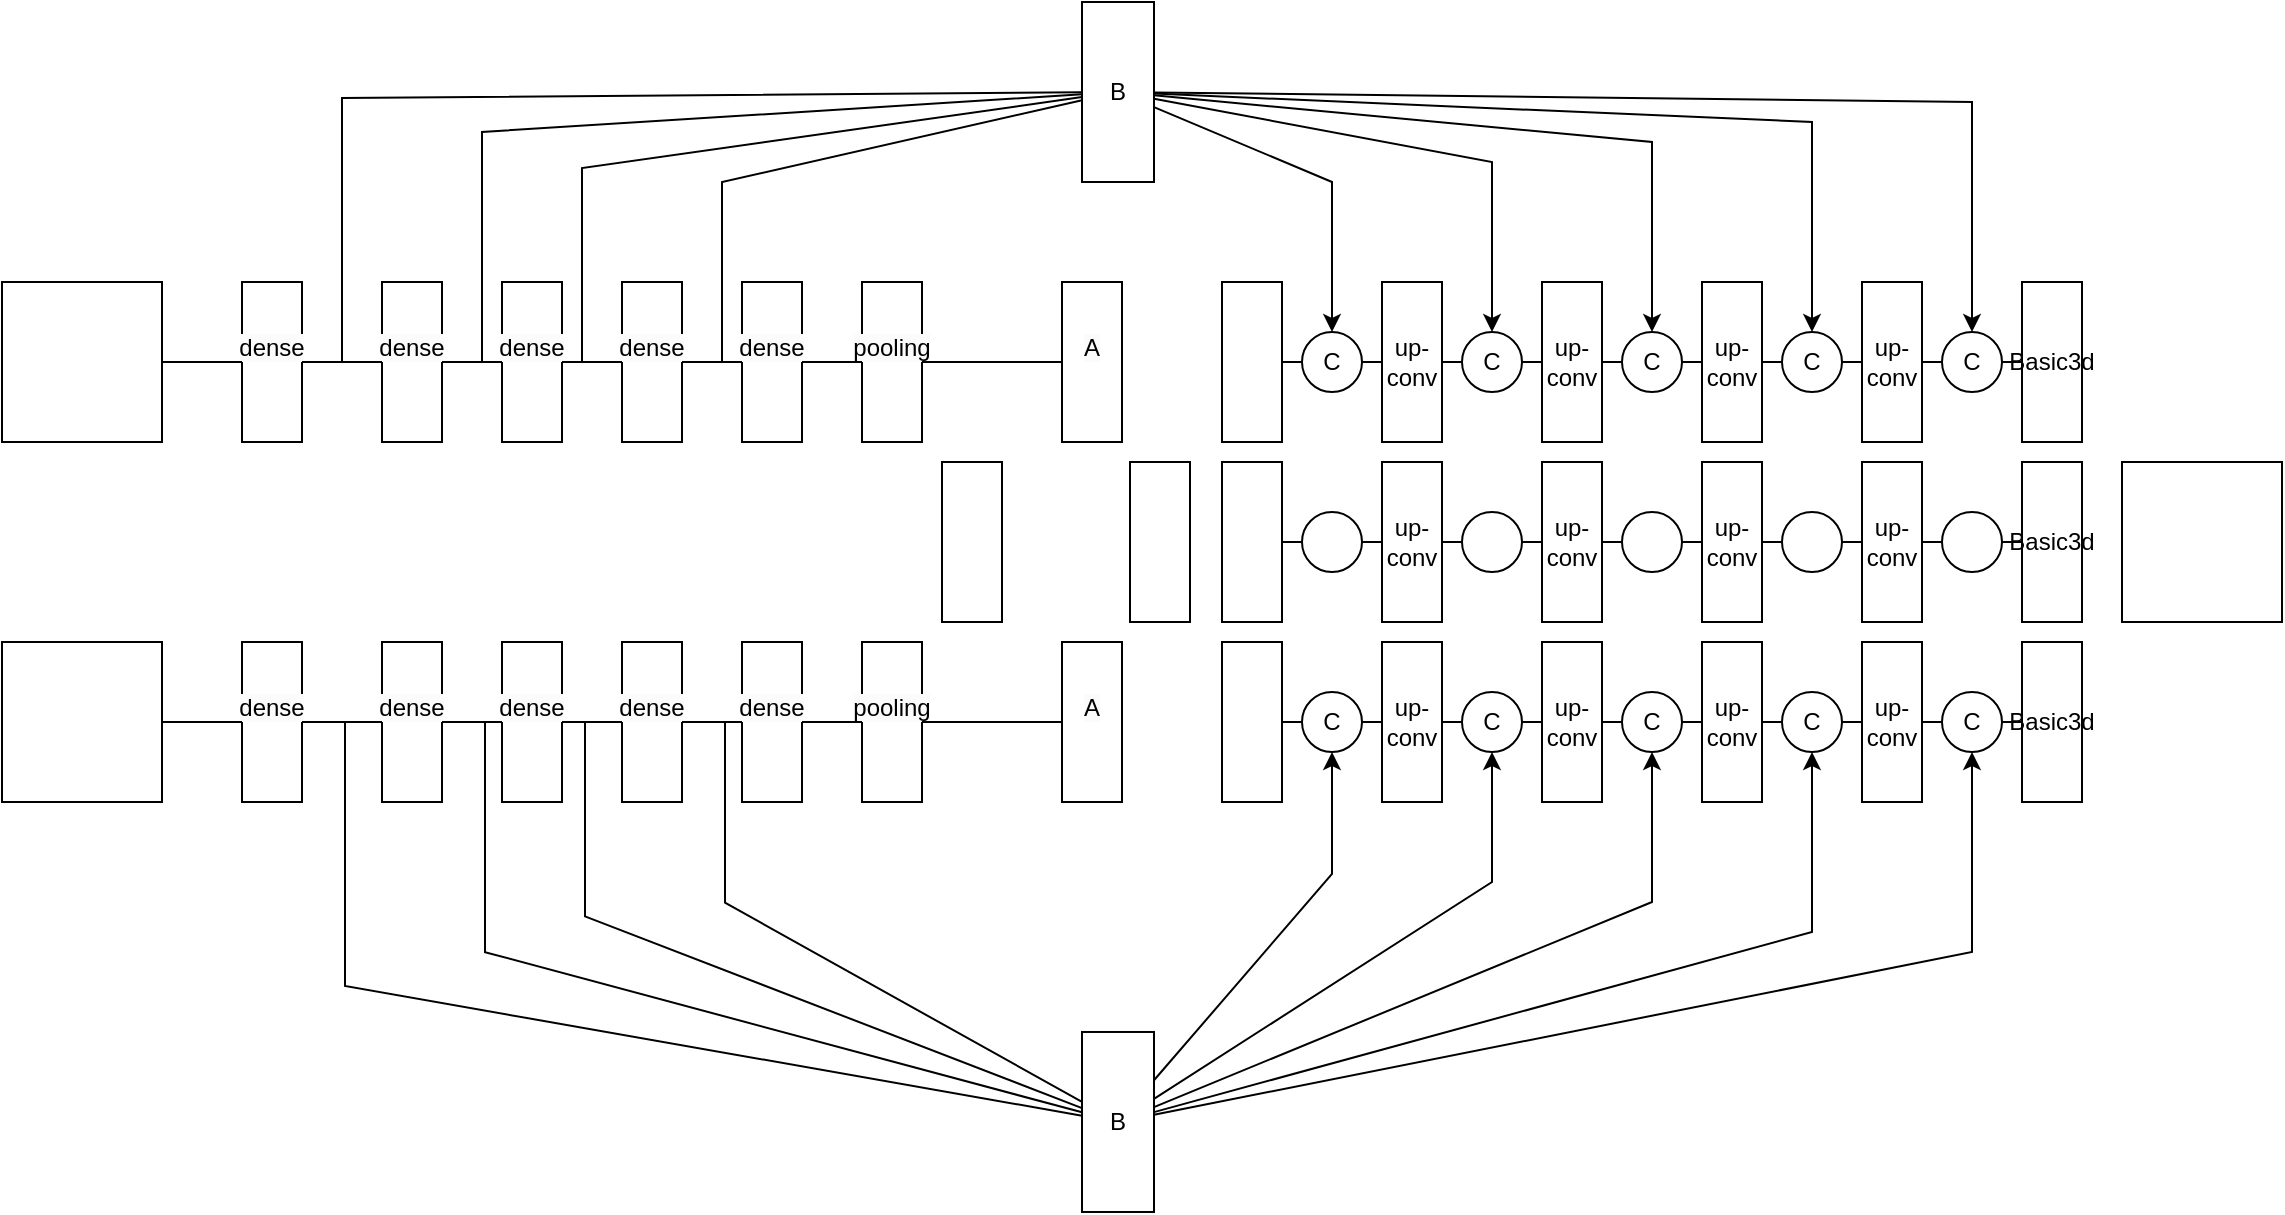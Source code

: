 <mxfile version="21.1.8" type="github">
  <diagram name="第 1 页" id="iTt4H4sXjvdGKY2ePGqB">
    <mxGraphModel dx="2150" dy="1952" grid="1" gridSize="10" guides="1" tooltips="1" connect="1" arrows="1" fold="1" page="1" pageScale="1" pageWidth="827" pageHeight="1169" math="0" shadow="0">
      <root>
        <mxCell id="0" />
        <mxCell id="1" parent="0" />
        <mxCell id="CToXAPZR03ggELZEOqqd-1" value="" style="whiteSpace=wrap;html=1;aspect=fixed;" vertex="1" parent="1">
          <mxGeometry x="-150" y="40" width="80" height="80" as="geometry" />
        </mxCell>
        <mxCell id="CToXAPZR03ggELZEOqqd-2" value="&#xa;&lt;span style=&quot;color: rgb(0, 0, 0); font-family: Helvetica; font-size: 12px; font-style: normal; font-variant-ligatures: normal; font-variant-caps: normal; font-weight: 400; letter-spacing: normal; orphans: 2; text-align: center; text-indent: 0px; text-transform: none; widows: 2; word-spacing: 0px; -webkit-text-stroke-width: 0px; background-color: rgb(251, 251, 251); text-decoration-thickness: initial; text-decoration-style: initial; text-decoration-color: initial; float: none; display: inline !important;&quot;&gt;dense&lt;/span&gt;&#xa;&#xa;" style="rounded=0;whiteSpace=wrap;html=1;" vertex="1" parent="1">
          <mxGeometry x="-30" y="40" width="30" height="80" as="geometry" />
        </mxCell>
        <mxCell id="CToXAPZR03ggELZEOqqd-3" value="&#xa;&lt;span style=&quot;color: rgb(0, 0, 0); font-family: Helvetica; font-size: 12px; font-style: normal; font-variant-ligatures: normal; font-variant-caps: normal; font-weight: 400; letter-spacing: normal; orphans: 2; text-align: center; text-indent: 0px; text-transform: none; widows: 2; word-spacing: 0px; -webkit-text-stroke-width: 0px; background-color: rgb(251, 251, 251); text-decoration-thickness: initial; text-decoration-style: initial; text-decoration-color: initial; float: none; display: inline !important;&quot;&gt;dense&lt;/span&gt;&#xa;&#xa;" style="rounded=0;whiteSpace=wrap;html=1;" vertex="1" parent="1">
          <mxGeometry x="40" y="40" width="30" height="80" as="geometry" />
        </mxCell>
        <mxCell id="CToXAPZR03ggELZEOqqd-4" value="&#xa;&lt;span style=&quot;color: rgb(0, 0, 0); font-family: Helvetica; font-size: 12px; font-style: normal; font-variant-ligatures: normal; font-variant-caps: normal; font-weight: 400; letter-spacing: normal; orphans: 2; text-align: center; text-indent: 0px; text-transform: none; widows: 2; word-spacing: 0px; -webkit-text-stroke-width: 0px; background-color: rgb(251, 251, 251); text-decoration-thickness: initial; text-decoration-style: initial; text-decoration-color: initial; float: none; display: inline !important;&quot;&gt;dense&lt;/span&gt;&#xa;&#xa;" style="rounded=0;whiteSpace=wrap;html=1;" vertex="1" parent="1">
          <mxGeometry x="100" y="40" width="30" height="80" as="geometry" />
        </mxCell>
        <mxCell id="CToXAPZR03ggELZEOqqd-5" value="&#xa;&lt;span style=&quot;color: rgb(0, 0, 0); font-family: Helvetica; font-size: 12px; font-style: normal; font-variant-ligatures: normal; font-variant-caps: normal; font-weight: 400; letter-spacing: normal; orphans: 2; text-align: center; text-indent: 0px; text-transform: none; widows: 2; word-spacing: 0px; -webkit-text-stroke-width: 0px; background-color: rgb(251, 251, 251); text-decoration-thickness: initial; text-decoration-style: initial; text-decoration-color: initial; float: none; display: inline !important;&quot;&gt;dense&lt;/span&gt;&#xa;&#xa;" style="rounded=0;whiteSpace=wrap;html=1;" vertex="1" parent="1">
          <mxGeometry x="160" y="40" width="30" height="80" as="geometry" />
        </mxCell>
        <mxCell id="CToXAPZR03ggELZEOqqd-6" value="&#xa;&lt;span style=&quot;color: rgb(0, 0, 0); font-family: Helvetica; font-size: 12px; font-style: normal; font-variant-ligatures: normal; font-variant-caps: normal; font-weight: 400; letter-spacing: normal; orphans: 2; text-align: center; text-indent: 0px; text-transform: none; widows: 2; word-spacing: 0px; -webkit-text-stroke-width: 0px; background-color: rgb(251, 251, 251); text-decoration-thickness: initial; text-decoration-style: initial; text-decoration-color: initial; float: none; display: inline !important;&quot;&gt;dense&lt;/span&gt;&#xa;&#xa;" style="rounded=0;whiteSpace=wrap;html=1;" vertex="1" parent="1">
          <mxGeometry x="220" y="40" width="30" height="80" as="geometry" />
        </mxCell>
        <mxCell id="CToXAPZR03ggELZEOqqd-7" value="&#xa;&lt;span style=&quot;color: rgb(0, 0, 0); font-family: Helvetica; font-size: 12px; font-style: normal; font-variant-ligatures: normal; font-variant-caps: normal; font-weight: 400; letter-spacing: normal; orphans: 2; text-align: center; text-indent: 0px; text-transform: none; widows: 2; word-spacing: 0px; -webkit-text-stroke-width: 0px; background-color: rgb(251, 251, 251); text-decoration-thickness: initial; text-decoration-style: initial; text-decoration-color: initial; float: none; display: inline !important;&quot;&gt;pooling&lt;/span&gt;&#xa;&#xa;" style="rounded=0;whiteSpace=wrap;html=1;" vertex="1" parent="1">
          <mxGeometry x="280" y="40" width="30" height="80" as="geometry" />
        </mxCell>
        <mxCell id="CToXAPZR03ggELZEOqqd-22" value="" style="rounded=0;whiteSpace=wrap;html=1;" vertex="1" parent="1">
          <mxGeometry x="320" y="130" width="30" height="80" as="geometry" />
        </mxCell>
        <mxCell id="CToXAPZR03ggELZEOqqd-27" value="up-conv" style="rounded=0;whiteSpace=wrap;html=1;" vertex="1" parent="1">
          <mxGeometry x="540" y="220" width="30" height="80" as="geometry" />
        </mxCell>
        <mxCell id="CToXAPZR03ggELZEOqqd-32" value="" style="rounded=0;whiteSpace=wrap;html=1;" vertex="1" parent="1">
          <mxGeometry x="460" y="220" width="30" height="80" as="geometry" />
        </mxCell>
        <mxCell id="CToXAPZR03ggELZEOqqd-35" value="" style="rounded=0;whiteSpace=wrap;html=1;" vertex="1" parent="1">
          <mxGeometry x="414" y="130" width="30" height="80" as="geometry" />
        </mxCell>
        <mxCell id="CToXAPZR03ggELZEOqqd-36" value="&#xa;&lt;span style=&quot;color: rgb(0, 0, 0); font-family: Helvetica; font-size: 12px; font-style: normal; font-variant-ligatures: normal; font-variant-caps: normal; font-weight: 400; letter-spacing: normal; orphans: 2; text-align: center; text-indent: 0px; text-transform: none; widows: 2; word-spacing: 0px; -webkit-text-stroke-width: 0px; background-color: rgb(251, 251, 251); text-decoration-thickness: initial; text-decoration-style: initial; text-decoration-color: initial; float: none; display: inline !important;&quot;&gt;A&lt;/span&gt;&#xa;&#xa;" style="rounded=0;whiteSpace=wrap;html=1;" vertex="1" parent="1">
          <mxGeometry x="380" y="40" width="30" height="80" as="geometry" />
        </mxCell>
        <mxCell id="CToXAPZR03ggELZEOqqd-44" value="" style="whiteSpace=wrap;html=1;aspect=fixed;" vertex="1" parent="1">
          <mxGeometry x="910" y="130" width="80" height="80" as="geometry" />
        </mxCell>
        <mxCell id="CToXAPZR03ggELZEOqqd-53" value="" style="endArrow=none;html=1;rounded=0;entryX=0;entryY=0.5;entryDx=0;entryDy=0;" edge="1" parent="1" source="CToXAPZR03ggELZEOqqd-1" target="CToXAPZR03ggELZEOqqd-2">
          <mxGeometry width="50" height="50" relative="1" as="geometry">
            <mxPoint x="120" y="80" as="sourcePoint" />
            <mxPoint x="160" y="160" as="targetPoint" />
          </mxGeometry>
        </mxCell>
        <mxCell id="CToXAPZR03ggELZEOqqd-60" value="" style="endArrow=none;html=1;rounded=0;entryX=0;entryY=0.5;entryDx=0;entryDy=0;exitX=1;exitY=0.5;exitDx=0;exitDy=0;" edge="1" parent="1" source="CToXAPZR03ggELZEOqqd-2" target="CToXAPZR03ggELZEOqqd-3">
          <mxGeometry width="50" height="50" relative="1" as="geometry">
            <mxPoint x="159" y="80" as="sourcePoint" />
            <mxPoint x="169" y="80" as="targetPoint" />
          </mxGeometry>
        </mxCell>
        <mxCell id="CToXAPZR03ggELZEOqqd-61" value="" style="endArrow=none;html=1;rounded=0;" edge="1" parent="1" source="CToXAPZR03ggELZEOqqd-3" target="CToXAPZR03ggELZEOqqd-4">
          <mxGeometry width="50" height="50" relative="1" as="geometry">
            <mxPoint x="140" y="100" as="sourcePoint" />
            <mxPoint x="150" y="100" as="targetPoint" />
          </mxGeometry>
        </mxCell>
        <mxCell id="CToXAPZR03ggELZEOqqd-63" value="" style="endArrow=none;html=1;rounded=0;" edge="1" parent="1" source="CToXAPZR03ggELZEOqqd-4" target="CToXAPZR03ggELZEOqqd-5">
          <mxGeometry width="50" height="50" relative="1" as="geometry">
            <mxPoint x="380" y="230" as="sourcePoint" />
            <mxPoint x="430" y="180" as="targetPoint" />
          </mxGeometry>
        </mxCell>
        <mxCell id="CToXAPZR03ggELZEOqqd-64" value="" style="endArrow=none;html=1;rounded=0;" edge="1" parent="1" source="CToXAPZR03ggELZEOqqd-5" target="CToXAPZR03ggELZEOqqd-6">
          <mxGeometry width="50" height="50" relative="1" as="geometry">
            <mxPoint x="380" y="230" as="sourcePoint" />
            <mxPoint x="430" y="180" as="targetPoint" />
          </mxGeometry>
        </mxCell>
        <mxCell id="CToXAPZR03ggELZEOqqd-68" value="" style="endArrow=none;html=1;rounded=0;" edge="1" parent="1" source="CToXAPZR03ggELZEOqqd-7" target="CToXAPZR03ggELZEOqqd-36">
          <mxGeometry width="50" height="50" relative="1" as="geometry">
            <mxPoint x="380" y="230" as="sourcePoint" />
            <mxPoint x="430" y="180" as="targetPoint" />
          </mxGeometry>
        </mxCell>
        <mxCell id="CToXAPZR03ggELZEOqqd-69" value="" style="endArrow=none;html=1;rounded=0;" edge="1" parent="1" source="CToXAPZR03ggELZEOqqd-6" target="CToXAPZR03ggELZEOqqd-7">
          <mxGeometry width="50" height="50" relative="1" as="geometry">
            <mxPoint x="380" y="230" as="sourcePoint" />
            <mxPoint x="430" y="180" as="targetPoint" />
          </mxGeometry>
        </mxCell>
        <mxCell id="CToXAPZR03ggELZEOqqd-70" value="" style="whiteSpace=wrap;html=1;aspect=fixed;" vertex="1" parent="1">
          <mxGeometry x="-150" y="220" width="80" height="80" as="geometry" />
        </mxCell>
        <mxCell id="CToXAPZR03ggELZEOqqd-71" value="&#xa;&lt;span style=&quot;color: rgb(0, 0, 0); font-family: Helvetica; font-size: 12px; font-style: normal; font-variant-ligatures: normal; font-variant-caps: normal; font-weight: 400; letter-spacing: normal; orphans: 2; text-align: center; text-indent: 0px; text-transform: none; widows: 2; word-spacing: 0px; -webkit-text-stroke-width: 0px; background-color: rgb(251, 251, 251); text-decoration-thickness: initial; text-decoration-style: initial; text-decoration-color: initial; float: none; display: inline !important;&quot;&gt;dense&lt;/span&gt;&#xa;&#xa;" style="rounded=0;whiteSpace=wrap;html=1;" vertex="1" parent="1">
          <mxGeometry x="-30" y="220" width="30" height="80" as="geometry" />
        </mxCell>
        <mxCell id="CToXAPZR03ggELZEOqqd-72" value="&#xa;&lt;span style=&quot;color: rgb(0, 0, 0); font-family: Helvetica; font-size: 12px; font-style: normal; font-variant-ligatures: normal; font-variant-caps: normal; font-weight: 400; letter-spacing: normal; orphans: 2; text-align: center; text-indent: 0px; text-transform: none; widows: 2; word-spacing: 0px; -webkit-text-stroke-width: 0px; background-color: rgb(251, 251, 251); text-decoration-thickness: initial; text-decoration-style: initial; text-decoration-color: initial; float: none; display: inline !important;&quot;&gt;dense&lt;/span&gt;&#xa;&#xa;" style="rounded=0;whiteSpace=wrap;html=1;" vertex="1" parent="1">
          <mxGeometry x="40" y="220" width="30" height="80" as="geometry" />
        </mxCell>
        <mxCell id="CToXAPZR03ggELZEOqqd-73" value="&#xa;&lt;span style=&quot;color: rgb(0, 0, 0); font-family: Helvetica; font-size: 12px; font-style: normal; font-variant-ligatures: normal; font-variant-caps: normal; font-weight: 400; letter-spacing: normal; orphans: 2; text-align: center; text-indent: 0px; text-transform: none; widows: 2; word-spacing: 0px; -webkit-text-stroke-width: 0px; background-color: rgb(251, 251, 251); text-decoration-thickness: initial; text-decoration-style: initial; text-decoration-color: initial; float: none; display: inline !important;&quot;&gt;dense&lt;/span&gt;&#xa;&#xa;" style="rounded=0;whiteSpace=wrap;html=1;" vertex="1" parent="1">
          <mxGeometry x="100" y="220" width="30" height="80" as="geometry" />
        </mxCell>
        <mxCell id="CToXAPZR03ggELZEOqqd-74" value="&#xa;&lt;span style=&quot;color: rgb(0, 0, 0); font-family: Helvetica; font-size: 12px; font-style: normal; font-variant-ligatures: normal; font-variant-caps: normal; font-weight: 400; letter-spacing: normal; orphans: 2; text-align: center; text-indent: 0px; text-transform: none; widows: 2; word-spacing: 0px; -webkit-text-stroke-width: 0px; background-color: rgb(251, 251, 251); text-decoration-thickness: initial; text-decoration-style: initial; text-decoration-color: initial; float: none; display: inline !important;&quot;&gt;dense&lt;/span&gt;&#xa;&#xa;" style="rounded=0;whiteSpace=wrap;html=1;" vertex="1" parent="1">
          <mxGeometry x="160" y="220" width="30" height="80" as="geometry" />
        </mxCell>
        <mxCell id="CToXAPZR03ggELZEOqqd-75" value="&#xa;&lt;span style=&quot;color: rgb(0, 0, 0); font-family: Helvetica; font-size: 12px; font-style: normal; font-variant-ligatures: normal; font-variant-caps: normal; font-weight: 400; letter-spacing: normal; orphans: 2; text-align: center; text-indent: 0px; text-transform: none; widows: 2; word-spacing: 0px; -webkit-text-stroke-width: 0px; background-color: rgb(251, 251, 251); text-decoration-thickness: initial; text-decoration-style: initial; text-decoration-color: initial; float: none; display: inline !important;&quot;&gt;dense&lt;/span&gt;&#xa;&#xa;" style="rounded=0;whiteSpace=wrap;html=1;" vertex="1" parent="1">
          <mxGeometry x="220" y="220" width="30" height="80" as="geometry" />
        </mxCell>
        <mxCell id="CToXAPZR03ggELZEOqqd-76" value="&#xa;&lt;span style=&quot;color: rgb(0, 0, 0); font-family: Helvetica; font-size: 12px; font-style: normal; font-variant-ligatures: normal; font-variant-caps: normal; font-weight: 400; letter-spacing: normal; orphans: 2; text-align: center; text-indent: 0px; text-transform: none; widows: 2; word-spacing: 0px; -webkit-text-stroke-width: 0px; background-color: rgb(251, 251, 251); text-decoration-thickness: initial; text-decoration-style: initial; text-decoration-color: initial; float: none; display: inline !important;&quot;&gt;pooling&lt;/span&gt;&#xa;&#xa;" style="rounded=0;whiteSpace=wrap;html=1;" vertex="1" parent="1">
          <mxGeometry x="280" y="220" width="30" height="80" as="geometry" />
        </mxCell>
        <mxCell id="CToXAPZR03ggELZEOqqd-77" value="&#xa;&lt;span style=&quot;color: rgb(0, 0, 0); font-family: Helvetica; font-size: 12px; font-style: normal; font-variant-ligatures: normal; font-variant-caps: normal; font-weight: 400; letter-spacing: normal; orphans: 2; text-align: center; text-indent: 0px; text-transform: none; widows: 2; word-spacing: 0px; -webkit-text-stroke-width: 0px; background-color: rgb(251, 251, 251); text-decoration-thickness: initial; text-decoration-style: initial; text-decoration-color: initial; float: none; display: inline !important;&quot;&gt;A&lt;/span&gt;&#xa;&#xa;" style="rounded=0;whiteSpace=wrap;html=1;" vertex="1" parent="1">
          <mxGeometry x="380" y="220" width="30" height="80" as="geometry" />
        </mxCell>
        <mxCell id="CToXAPZR03ggELZEOqqd-78" value="" style="endArrow=none;html=1;rounded=0;entryX=0;entryY=0.5;entryDx=0;entryDy=0;" edge="1" parent="1" source="CToXAPZR03ggELZEOqqd-70" target="CToXAPZR03ggELZEOqqd-71">
          <mxGeometry width="50" height="50" relative="1" as="geometry">
            <mxPoint x="120" y="260" as="sourcePoint" />
            <mxPoint x="160" y="340" as="targetPoint" />
          </mxGeometry>
        </mxCell>
        <mxCell id="CToXAPZR03ggELZEOqqd-79" value="" style="endArrow=none;html=1;rounded=0;entryX=0;entryY=0.5;entryDx=0;entryDy=0;exitX=1;exitY=0.5;exitDx=0;exitDy=0;" edge="1" parent="1" source="CToXAPZR03ggELZEOqqd-71" target="CToXAPZR03ggELZEOqqd-72">
          <mxGeometry width="50" height="50" relative="1" as="geometry">
            <mxPoint x="159" y="260" as="sourcePoint" />
            <mxPoint x="169" y="260" as="targetPoint" />
          </mxGeometry>
        </mxCell>
        <mxCell id="CToXAPZR03ggELZEOqqd-80" value="" style="endArrow=none;html=1;rounded=0;" edge="1" parent="1" source="CToXAPZR03ggELZEOqqd-72" target="CToXAPZR03ggELZEOqqd-73">
          <mxGeometry width="50" height="50" relative="1" as="geometry">
            <mxPoint x="140" y="280" as="sourcePoint" />
            <mxPoint x="150" y="280" as="targetPoint" />
          </mxGeometry>
        </mxCell>
        <mxCell id="CToXAPZR03ggELZEOqqd-81" value="" style="endArrow=none;html=1;rounded=0;" edge="1" parent="1" source="CToXAPZR03ggELZEOqqd-73" target="CToXAPZR03ggELZEOqqd-74">
          <mxGeometry width="50" height="50" relative="1" as="geometry">
            <mxPoint x="380" y="410" as="sourcePoint" />
            <mxPoint x="430" y="360" as="targetPoint" />
          </mxGeometry>
        </mxCell>
        <mxCell id="CToXAPZR03ggELZEOqqd-82" value="" style="endArrow=none;html=1;rounded=0;" edge="1" parent="1" source="CToXAPZR03ggELZEOqqd-74" target="CToXAPZR03ggELZEOqqd-75">
          <mxGeometry width="50" height="50" relative="1" as="geometry">
            <mxPoint x="380" y="410" as="sourcePoint" />
            <mxPoint x="430" y="360" as="targetPoint" />
          </mxGeometry>
        </mxCell>
        <mxCell id="CToXAPZR03ggELZEOqqd-83" value="" style="endArrow=none;html=1;rounded=0;" edge="1" parent="1" source="CToXAPZR03ggELZEOqqd-76" target="CToXAPZR03ggELZEOqqd-77">
          <mxGeometry width="50" height="50" relative="1" as="geometry">
            <mxPoint x="380" y="410" as="sourcePoint" />
            <mxPoint x="430" y="360" as="targetPoint" />
          </mxGeometry>
        </mxCell>
        <mxCell id="CToXAPZR03ggELZEOqqd-84" value="" style="endArrow=none;html=1;rounded=0;" edge="1" parent="1" source="CToXAPZR03ggELZEOqqd-75" target="CToXAPZR03ggELZEOqqd-76">
          <mxGeometry width="50" height="50" relative="1" as="geometry">
            <mxPoint x="380" y="410" as="sourcePoint" />
            <mxPoint x="430" y="360" as="targetPoint" />
          </mxGeometry>
        </mxCell>
        <mxCell id="CToXAPZR03ggELZEOqqd-126" value="C" style="ellipse;whiteSpace=wrap;html=1;aspect=fixed;" vertex="1" parent="1">
          <mxGeometry x="500" y="245" width="30" height="30" as="geometry" />
        </mxCell>
        <mxCell id="CToXAPZR03ggELZEOqqd-127" value="" style="endArrow=none;html=1;rounded=0;" edge="1" parent="1" source="CToXAPZR03ggELZEOqqd-32">
          <mxGeometry width="50" height="50" relative="1" as="geometry">
            <mxPoint x="580" y="320" as="sourcePoint" />
            <mxPoint x="500" y="260" as="targetPoint" />
          </mxGeometry>
        </mxCell>
        <mxCell id="CToXAPZR03ggELZEOqqd-128" value="" style="endArrow=none;html=1;rounded=0;" edge="1" parent="1" source="CToXAPZR03ggELZEOqqd-126">
          <mxGeometry width="50" height="50" relative="1" as="geometry">
            <mxPoint x="580" y="320" as="sourcePoint" />
            <mxPoint x="540" y="260" as="targetPoint" />
          </mxGeometry>
        </mxCell>
        <mxCell id="CToXAPZR03ggELZEOqqd-129" value="up-conv" style="rounded=0;whiteSpace=wrap;html=1;" vertex="1" parent="1">
          <mxGeometry x="620" y="220" width="30" height="80" as="geometry" />
        </mxCell>
        <mxCell id="CToXAPZR03ggELZEOqqd-130" value="C" style="ellipse;whiteSpace=wrap;html=1;aspect=fixed;" vertex="1" parent="1">
          <mxGeometry x="580" y="245" width="30" height="30" as="geometry" />
        </mxCell>
        <mxCell id="CToXAPZR03ggELZEOqqd-131" value="" style="endArrow=none;html=1;rounded=0;" edge="1" parent="1">
          <mxGeometry width="50" height="50" relative="1" as="geometry">
            <mxPoint x="570" y="260" as="sourcePoint" />
            <mxPoint x="580" y="260" as="targetPoint" />
          </mxGeometry>
        </mxCell>
        <mxCell id="CToXAPZR03ggELZEOqqd-132" value="" style="endArrow=none;html=1;rounded=0;" edge="1" parent="1" source="CToXAPZR03ggELZEOqqd-130">
          <mxGeometry width="50" height="50" relative="1" as="geometry">
            <mxPoint x="660" y="320" as="sourcePoint" />
            <mxPoint x="620" y="260" as="targetPoint" />
          </mxGeometry>
        </mxCell>
        <mxCell id="CToXAPZR03ggELZEOqqd-133" value="up-conv" style="rounded=0;whiteSpace=wrap;html=1;" vertex="1" parent="1">
          <mxGeometry x="700" y="220" width="30" height="80" as="geometry" />
        </mxCell>
        <mxCell id="CToXAPZR03ggELZEOqqd-134" value="C" style="ellipse;whiteSpace=wrap;html=1;aspect=fixed;" vertex="1" parent="1">
          <mxGeometry x="660" y="245" width="30" height="30" as="geometry" />
        </mxCell>
        <mxCell id="CToXAPZR03ggELZEOqqd-135" value="" style="endArrow=none;html=1;rounded=0;" edge="1" parent="1">
          <mxGeometry width="50" height="50" relative="1" as="geometry">
            <mxPoint x="650" y="260" as="sourcePoint" />
            <mxPoint x="660" y="260" as="targetPoint" />
          </mxGeometry>
        </mxCell>
        <mxCell id="CToXAPZR03ggELZEOqqd-136" value="" style="endArrow=none;html=1;rounded=0;" edge="1" parent="1" source="CToXAPZR03ggELZEOqqd-134">
          <mxGeometry width="50" height="50" relative="1" as="geometry">
            <mxPoint x="740" y="320" as="sourcePoint" />
            <mxPoint x="700" y="260" as="targetPoint" />
          </mxGeometry>
        </mxCell>
        <mxCell id="CToXAPZR03ggELZEOqqd-137" value="up-conv" style="rounded=0;whiteSpace=wrap;html=1;" vertex="1" parent="1">
          <mxGeometry x="780" y="220" width="30" height="80" as="geometry" />
        </mxCell>
        <mxCell id="CToXAPZR03ggELZEOqqd-138" value="C" style="ellipse;whiteSpace=wrap;html=1;aspect=fixed;" vertex="1" parent="1">
          <mxGeometry x="740" y="245" width="30" height="30" as="geometry" />
        </mxCell>
        <mxCell id="CToXAPZR03ggELZEOqqd-139" value="" style="endArrow=none;html=1;rounded=0;" edge="1" parent="1">
          <mxGeometry width="50" height="50" relative="1" as="geometry">
            <mxPoint x="730" y="260" as="sourcePoint" />
            <mxPoint x="740" y="260" as="targetPoint" />
          </mxGeometry>
        </mxCell>
        <mxCell id="CToXAPZR03ggELZEOqqd-140" value="" style="endArrow=none;html=1;rounded=0;" edge="1" parent="1" source="CToXAPZR03ggELZEOqqd-138">
          <mxGeometry width="50" height="50" relative="1" as="geometry">
            <mxPoint x="820" y="320" as="sourcePoint" />
            <mxPoint x="780" y="260" as="targetPoint" />
          </mxGeometry>
        </mxCell>
        <mxCell id="CToXAPZR03ggELZEOqqd-141" value="C" style="ellipse;whiteSpace=wrap;html=1;aspect=fixed;" vertex="1" parent="1">
          <mxGeometry x="820" y="245" width="30" height="30" as="geometry" />
        </mxCell>
        <mxCell id="CToXAPZR03ggELZEOqqd-142" value="" style="endArrow=none;html=1;rounded=0;" edge="1" parent="1">
          <mxGeometry width="50" height="50" relative="1" as="geometry">
            <mxPoint x="810" y="260" as="sourcePoint" />
            <mxPoint x="820" y="260" as="targetPoint" />
          </mxGeometry>
        </mxCell>
        <mxCell id="CToXAPZR03ggELZEOqqd-143" value="" style="endArrow=none;html=1;rounded=0;" edge="1" parent="1" source="CToXAPZR03ggELZEOqqd-141">
          <mxGeometry width="50" height="50" relative="1" as="geometry">
            <mxPoint x="900" y="320" as="sourcePoint" />
            <mxPoint x="860" y="260" as="targetPoint" />
          </mxGeometry>
        </mxCell>
        <mxCell id="CToXAPZR03ggELZEOqqd-144" value="Basic3d" style="rounded=0;whiteSpace=wrap;html=1;" vertex="1" parent="1">
          <mxGeometry x="860" y="220" width="30" height="80" as="geometry" />
        </mxCell>
        <mxCell id="CToXAPZR03ggELZEOqqd-145" value="up-conv" style="rounded=0;whiteSpace=wrap;html=1;" vertex="1" parent="1">
          <mxGeometry x="540" y="40" width="30" height="80" as="geometry" />
        </mxCell>
        <mxCell id="CToXAPZR03ggELZEOqqd-146" value="" style="rounded=0;whiteSpace=wrap;html=1;" vertex="1" parent="1">
          <mxGeometry x="460" y="40" width="30" height="80" as="geometry" />
        </mxCell>
        <mxCell id="CToXAPZR03ggELZEOqqd-147" value="C" style="ellipse;whiteSpace=wrap;html=1;aspect=fixed;" vertex="1" parent="1">
          <mxGeometry x="500" y="65" width="30" height="30" as="geometry" />
        </mxCell>
        <mxCell id="CToXAPZR03ggELZEOqqd-148" value="" style="endArrow=none;html=1;rounded=0;" edge="1" parent="1" source="CToXAPZR03ggELZEOqqd-146">
          <mxGeometry width="50" height="50" relative="1" as="geometry">
            <mxPoint x="580" y="140" as="sourcePoint" />
            <mxPoint x="500" y="80" as="targetPoint" />
          </mxGeometry>
        </mxCell>
        <mxCell id="CToXAPZR03ggELZEOqqd-149" value="" style="endArrow=none;html=1;rounded=0;" edge="1" parent="1" source="CToXAPZR03ggELZEOqqd-147">
          <mxGeometry width="50" height="50" relative="1" as="geometry">
            <mxPoint x="580" y="140" as="sourcePoint" />
            <mxPoint x="540" y="80" as="targetPoint" />
          </mxGeometry>
        </mxCell>
        <mxCell id="CToXAPZR03ggELZEOqqd-150" value="up-conv" style="rounded=0;whiteSpace=wrap;html=1;" vertex="1" parent="1">
          <mxGeometry x="620" y="40" width="30" height="80" as="geometry" />
        </mxCell>
        <mxCell id="CToXAPZR03ggELZEOqqd-151" value="C" style="ellipse;whiteSpace=wrap;html=1;aspect=fixed;" vertex="1" parent="1">
          <mxGeometry x="580" y="65" width="30" height="30" as="geometry" />
        </mxCell>
        <mxCell id="CToXAPZR03ggELZEOqqd-152" value="" style="endArrow=none;html=1;rounded=0;" edge="1" parent="1">
          <mxGeometry width="50" height="50" relative="1" as="geometry">
            <mxPoint x="570" y="80" as="sourcePoint" />
            <mxPoint x="580" y="80" as="targetPoint" />
          </mxGeometry>
        </mxCell>
        <mxCell id="CToXAPZR03ggELZEOqqd-153" value="" style="endArrow=none;html=1;rounded=0;" edge="1" parent="1" source="CToXAPZR03ggELZEOqqd-151">
          <mxGeometry width="50" height="50" relative="1" as="geometry">
            <mxPoint x="660" y="140" as="sourcePoint" />
            <mxPoint x="620" y="80" as="targetPoint" />
          </mxGeometry>
        </mxCell>
        <mxCell id="CToXAPZR03ggELZEOqqd-154" value="up-conv" style="rounded=0;whiteSpace=wrap;html=1;" vertex="1" parent="1">
          <mxGeometry x="700" y="40" width="30" height="80" as="geometry" />
        </mxCell>
        <mxCell id="CToXAPZR03ggELZEOqqd-155" value="C" style="ellipse;whiteSpace=wrap;html=1;aspect=fixed;" vertex="1" parent="1">
          <mxGeometry x="660" y="65" width="30" height="30" as="geometry" />
        </mxCell>
        <mxCell id="CToXAPZR03ggELZEOqqd-156" value="" style="endArrow=none;html=1;rounded=0;" edge="1" parent="1">
          <mxGeometry width="50" height="50" relative="1" as="geometry">
            <mxPoint x="650" y="80" as="sourcePoint" />
            <mxPoint x="660" y="80" as="targetPoint" />
          </mxGeometry>
        </mxCell>
        <mxCell id="CToXAPZR03ggELZEOqqd-157" value="" style="endArrow=none;html=1;rounded=0;" edge="1" parent="1" source="CToXAPZR03ggELZEOqqd-155">
          <mxGeometry width="50" height="50" relative="1" as="geometry">
            <mxPoint x="740" y="140" as="sourcePoint" />
            <mxPoint x="700" y="80" as="targetPoint" />
          </mxGeometry>
        </mxCell>
        <mxCell id="CToXAPZR03ggELZEOqqd-158" value="up-conv" style="rounded=0;whiteSpace=wrap;html=1;" vertex="1" parent="1">
          <mxGeometry x="780" y="40" width="30" height="80" as="geometry" />
        </mxCell>
        <mxCell id="CToXAPZR03ggELZEOqqd-159" value="C" style="ellipse;whiteSpace=wrap;html=1;aspect=fixed;" vertex="1" parent="1">
          <mxGeometry x="740" y="65" width="30" height="30" as="geometry" />
        </mxCell>
        <mxCell id="CToXAPZR03ggELZEOqqd-160" value="" style="endArrow=none;html=1;rounded=0;" edge="1" parent="1">
          <mxGeometry width="50" height="50" relative="1" as="geometry">
            <mxPoint x="730" y="80" as="sourcePoint" />
            <mxPoint x="740" y="80" as="targetPoint" />
          </mxGeometry>
        </mxCell>
        <mxCell id="CToXAPZR03ggELZEOqqd-161" value="" style="endArrow=none;html=1;rounded=0;" edge="1" parent="1" source="CToXAPZR03ggELZEOqqd-159">
          <mxGeometry width="50" height="50" relative="1" as="geometry">
            <mxPoint x="820" y="140" as="sourcePoint" />
            <mxPoint x="780" y="80" as="targetPoint" />
          </mxGeometry>
        </mxCell>
        <mxCell id="CToXAPZR03ggELZEOqqd-162" value="C" style="ellipse;whiteSpace=wrap;html=1;aspect=fixed;" vertex="1" parent="1">
          <mxGeometry x="820" y="65" width="30" height="30" as="geometry" />
        </mxCell>
        <mxCell id="CToXAPZR03ggELZEOqqd-163" value="" style="endArrow=none;html=1;rounded=0;" edge="1" parent="1">
          <mxGeometry width="50" height="50" relative="1" as="geometry">
            <mxPoint x="810" y="80" as="sourcePoint" />
            <mxPoint x="820" y="80" as="targetPoint" />
          </mxGeometry>
        </mxCell>
        <mxCell id="CToXAPZR03ggELZEOqqd-164" value="" style="endArrow=none;html=1;rounded=0;" edge="1" parent="1" source="CToXAPZR03ggELZEOqqd-162">
          <mxGeometry width="50" height="50" relative="1" as="geometry">
            <mxPoint x="900" y="140" as="sourcePoint" />
            <mxPoint x="860" y="80" as="targetPoint" />
          </mxGeometry>
        </mxCell>
        <mxCell id="CToXAPZR03ggELZEOqqd-165" value="Basic3d" style="rounded=0;whiteSpace=wrap;html=1;" vertex="1" parent="1">
          <mxGeometry x="860" y="40" width="30" height="80" as="geometry" />
        </mxCell>
        <mxCell id="CToXAPZR03ggELZEOqqd-166" value="up-conv" style="rounded=0;whiteSpace=wrap;html=1;" vertex="1" parent="1">
          <mxGeometry x="540" y="130" width="30" height="80" as="geometry" />
        </mxCell>
        <mxCell id="CToXAPZR03ggELZEOqqd-167" value="" style="rounded=0;whiteSpace=wrap;html=1;" vertex="1" parent="1">
          <mxGeometry x="460" y="130" width="30" height="80" as="geometry" />
        </mxCell>
        <mxCell id="CToXAPZR03ggELZEOqqd-168" value="" style="ellipse;whiteSpace=wrap;html=1;aspect=fixed;" vertex="1" parent="1">
          <mxGeometry x="500" y="155" width="30" height="30" as="geometry" />
        </mxCell>
        <mxCell id="CToXAPZR03ggELZEOqqd-169" value="" style="endArrow=none;html=1;rounded=0;" edge="1" parent="1" source="CToXAPZR03ggELZEOqqd-167">
          <mxGeometry width="50" height="50" relative="1" as="geometry">
            <mxPoint x="580" y="230" as="sourcePoint" />
            <mxPoint x="500" y="170" as="targetPoint" />
          </mxGeometry>
        </mxCell>
        <mxCell id="CToXAPZR03ggELZEOqqd-170" value="" style="endArrow=none;html=1;rounded=0;" edge="1" parent="1" source="CToXAPZR03ggELZEOqqd-168">
          <mxGeometry width="50" height="50" relative="1" as="geometry">
            <mxPoint x="580" y="230" as="sourcePoint" />
            <mxPoint x="540" y="170" as="targetPoint" />
          </mxGeometry>
        </mxCell>
        <mxCell id="CToXAPZR03ggELZEOqqd-171" value="up-conv" style="rounded=0;whiteSpace=wrap;html=1;" vertex="1" parent="1">
          <mxGeometry x="620" y="130" width="30" height="80" as="geometry" />
        </mxCell>
        <mxCell id="CToXAPZR03ggELZEOqqd-172" value="" style="ellipse;whiteSpace=wrap;html=1;aspect=fixed;" vertex="1" parent="1">
          <mxGeometry x="580" y="155" width="30" height="30" as="geometry" />
        </mxCell>
        <mxCell id="CToXAPZR03ggELZEOqqd-173" value="" style="endArrow=none;html=1;rounded=0;" edge="1" parent="1">
          <mxGeometry width="50" height="50" relative="1" as="geometry">
            <mxPoint x="570" y="170" as="sourcePoint" />
            <mxPoint x="580" y="170" as="targetPoint" />
          </mxGeometry>
        </mxCell>
        <mxCell id="CToXAPZR03ggELZEOqqd-174" value="" style="endArrow=none;html=1;rounded=0;" edge="1" parent="1" source="CToXAPZR03ggELZEOqqd-172">
          <mxGeometry width="50" height="50" relative="1" as="geometry">
            <mxPoint x="660" y="230" as="sourcePoint" />
            <mxPoint x="620" y="170" as="targetPoint" />
          </mxGeometry>
        </mxCell>
        <mxCell id="CToXAPZR03ggELZEOqqd-175" value="up-conv" style="rounded=0;whiteSpace=wrap;html=1;" vertex="1" parent="1">
          <mxGeometry x="700" y="130" width="30" height="80" as="geometry" />
        </mxCell>
        <mxCell id="CToXAPZR03ggELZEOqqd-176" value="" style="ellipse;whiteSpace=wrap;html=1;aspect=fixed;" vertex="1" parent="1">
          <mxGeometry x="660" y="155" width="30" height="30" as="geometry" />
        </mxCell>
        <mxCell id="CToXAPZR03ggELZEOqqd-177" value="" style="endArrow=none;html=1;rounded=0;" edge="1" parent="1">
          <mxGeometry width="50" height="50" relative="1" as="geometry">
            <mxPoint x="650" y="170" as="sourcePoint" />
            <mxPoint x="660" y="170" as="targetPoint" />
          </mxGeometry>
        </mxCell>
        <mxCell id="CToXAPZR03ggELZEOqqd-178" value="" style="endArrow=none;html=1;rounded=0;" edge="1" parent="1" source="CToXAPZR03ggELZEOqqd-176">
          <mxGeometry width="50" height="50" relative="1" as="geometry">
            <mxPoint x="740" y="230" as="sourcePoint" />
            <mxPoint x="700" y="170" as="targetPoint" />
          </mxGeometry>
        </mxCell>
        <mxCell id="CToXAPZR03ggELZEOqqd-179" value="up-conv" style="rounded=0;whiteSpace=wrap;html=1;" vertex="1" parent="1">
          <mxGeometry x="780" y="130" width="30" height="80" as="geometry" />
        </mxCell>
        <mxCell id="CToXAPZR03ggELZEOqqd-180" value="" style="ellipse;whiteSpace=wrap;html=1;aspect=fixed;" vertex="1" parent="1">
          <mxGeometry x="740" y="155" width="30" height="30" as="geometry" />
        </mxCell>
        <mxCell id="CToXAPZR03ggELZEOqqd-181" value="" style="endArrow=none;html=1;rounded=0;" edge="1" parent="1">
          <mxGeometry width="50" height="50" relative="1" as="geometry">
            <mxPoint x="730" y="170" as="sourcePoint" />
            <mxPoint x="740" y="170" as="targetPoint" />
          </mxGeometry>
        </mxCell>
        <mxCell id="CToXAPZR03ggELZEOqqd-182" value="" style="endArrow=none;html=1;rounded=0;" edge="1" parent="1" source="CToXAPZR03ggELZEOqqd-180">
          <mxGeometry width="50" height="50" relative="1" as="geometry">
            <mxPoint x="820" y="230" as="sourcePoint" />
            <mxPoint x="780" y="170" as="targetPoint" />
          </mxGeometry>
        </mxCell>
        <mxCell id="CToXAPZR03ggELZEOqqd-183" value="" style="ellipse;whiteSpace=wrap;html=1;aspect=fixed;" vertex="1" parent="1">
          <mxGeometry x="820" y="155" width="30" height="30" as="geometry" />
        </mxCell>
        <mxCell id="CToXAPZR03ggELZEOqqd-184" value="" style="endArrow=none;html=1;rounded=0;" edge="1" parent="1">
          <mxGeometry width="50" height="50" relative="1" as="geometry">
            <mxPoint x="810" y="170" as="sourcePoint" />
            <mxPoint x="820" y="170" as="targetPoint" />
          </mxGeometry>
        </mxCell>
        <mxCell id="CToXAPZR03ggELZEOqqd-185" value="" style="endArrow=none;html=1;rounded=0;" edge="1" parent="1" source="CToXAPZR03ggELZEOqqd-183">
          <mxGeometry width="50" height="50" relative="1" as="geometry">
            <mxPoint x="900" y="230" as="sourcePoint" />
            <mxPoint x="860" y="170" as="targetPoint" />
          </mxGeometry>
        </mxCell>
        <mxCell id="CToXAPZR03ggELZEOqqd-186" value="Basic3d" style="rounded=0;whiteSpace=wrap;html=1;" vertex="1" parent="1">
          <mxGeometry x="860" y="130" width="30" height="80" as="geometry" />
        </mxCell>
        <mxCell id="CToXAPZR03ggELZEOqqd-189" value="B" style="rounded=0;whiteSpace=wrap;html=1;" vertex="1" parent="1">
          <mxGeometry x="390" y="-100" width="36" height="90" as="geometry" />
        </mxCell>
        <mxCell id="CToXAPZR03ggELZEOqqd-190" value="" style="endArrow=none;html=1;rounded=0;" edge="1" parent="1" target="CToXAPZR03ggELZEOqqd-189">
          <mxGeometry width="50" height="50" relative="1" as="geometry">
            <mxPoint x="20" y="80" as="sourcePoint" />
            <mxPoint x="260" y="380" as="targetPoint" />
            <Array as="points">
              <mxPoint x="20" y="-52" />
            </Array>
          </mxGeometry>
        </mxCell>
        <mxCell id="CToXAPZR03ggELZEOqqd-192" value="" style="endArrow=none;html=1;rounded=0;" edge="1" parent="1" target="CToXAPZR03ggELZEOqqd-189">
          <mxGeometry width="50" height="50" relative="1" as="geometry">
            <mxPoint x="90" y="80" as="sourcePoint" />
            <mxPoint x="330" y="-30" as="targetPoint" />
            <Array as="points">
              <mxPoint x="90" y="-35" />
            </Array>
          </mxGeometry>
        </mxCell>
        <mxCell id="CToXAPZR03ggELZEOqqd-194" value="" style="endArrow=none;html=1;rounded=0;" edge="1" parent="1" target="CToXAPZR03ggELZEOqqd-189">
          <mxGeometry width="50" height="50" relative="1" as="geometry">
            <mxPoint x="140" y="80" as="sourcePoint" />
            <mxPoint x="330" y="-20" as="targetPoint" />
            <Array as="points">
              <mxPoint x="140" y="-17" />
            </Array>
          </mxGeometry>
        </mxCell>
        <mxCell id="CToXAPZR03ggELZEOqqd-195" value="" style="endArrow=none;html=1;rounded=0;" edge="1" parent="1" target="CToXAPZR03ggELZEOqqd-189">
          <mxGeometry width="50" height="50" relative="1" as="geometry">
            <mxPoint x="210" y="80" as="sourcePoint" />
            <mxPoint x="430" y="-10" as="targetPoint" />
            <Array as="points">
              <mxPoint x="210" y="-10" />
            </Array>
          </mxGeometry>
        </mxCell>
        <mxCell id="CToXAPZR03ggELZEOqqd-198" value="" style="endArrow=classic;html=1;rounded=0;" edge="1" parent="1" source="CToXAPZR03ggELZEOqqd-189" target="CToXAPZR03ggELZEOqqd-147">
          <mxGeometry width="50" height="50" relative="1" as="geometry">
            <mxPoint x="360" y="170" as="sourcePoint" />
            <mxPoint x="410" y="120" as="targetPoint" />
            <Array as="points">
              <mxPoint x="515" y="-10" />
            </Array>
          </mxGeometry>
        </mxCell>
        <mxCell id="CToXAPZR03ggELZEOqqd-199" value="" style="endArrow=classic;html=1;rounded=0;" edge="1" parent="1" source="CToXAPZR03ggELZEOqqd-189" target="CToXAPZR03ggELZEOqqd-151">
          <mxGeometry width="50" height="50" relative="1" as="geometry">
            <mxPoint x="436" y="-37" as="sourcePoint" />
            <mxPoint x="525" y="75" as="targetPoint" />
            <Array as="points">
              <mxPoint x="595" y="-20" />
            </Array>
          </mxGeometry>
        </mxCell>
        <mxCell id="CToXAPZR03ggELZEOqqd-200" value="" style="endArrow=classic;html=1;rounded=0;entryX=0.5;entryY=0;entryDx=0;entryDy=0;" edge="1" parent="1" source="CToXAPZR03ggELZEOqqd-189" target="CToXAPZR03ggELZEOqqd-155">
          <mxGeometry width="50" height="50" relative="1" as="geometry">
            <mxPoint x="360" y="170" as="sourcePoint" />
            <mxPoint x="410" y="120" as="targetPoint" />
            <Array as="points">
              <mxPoint x="675" y="-30" />
            </Array>
          </mxGeometry>
        </mxCell>
        <mxCell id="CToXAPZR03ggELZEOqqd-201" value="" style="endArrow=classic;html=1;rounded=0;" edge="1" parent="1" source="CToXAPZR03ggELZEOqqd-189" target="CToXAPZR03ggELZEOqqd-159">
          <mxGeometry width="50" height="50" relative="1" as="geometry">
            <mxPoint x="446" y="-27" as="sourcePoint" />
            <mxPoint x="535" y="85" as="targetPoint" />
            <Array as="points">
              <mxPoint x="755" y="-40" />
            </Array>
          </mxGeometry>
        </mxCell>
        <mxCell id="CToXAPZR03ggELZEOqqd-202" value="" style="endArrow=classic;html=1;rounded=0;" edge="1" parent="1" source="CToXAPZR03ggELZEOqqd-189" target="CToXAPZR03ggELZEOqqd-162">
          <mxGeometry width="50" height="50" relative="1" as="geometry">
            <mxPoint x="456" y="-17" as="sourcePoint" />
            <mxPoint x="545" y="95" as="targetPoint" />
            <Array as="points">
              <mxPoint x="835" y="-50" />
            </Array>
          </mxGeometry>
        </mxCell>
        <mxCell id="CToXAPZR03ggELZEOqqd-203" value="B" style="rounded=0;whiteSpace=wrap;html=1;direction=east;flipV=1;" vertex="1" parent="1">
          <mxGeometry x="390" y="414.99" width="36" height="90" as="geometry" />
        </mxCell>
        <mxCell id="CToXAPZR03ggELZEOqqd-204" value="" style="endArrow=none;html=1;rounded=0;" edge="1" parent="1" target="CToXAPZR03ggELZEOqqd-203">
          <mxGeometry width="50" height="50" relative="1" as="geometry">
            <mxPoint x="21.5" y="259.996" as="sourcePoint" />
            <mxPoint x="261.5" y="-40.004" as="targetPoint" />
            <Array as="points">
              <mxPoint x="21.5" y="391.996" />
            </Array>
          </mxGeometry>
        </mxCell>
        <mxCell id="CToXAPZR03ggELZEOqqd-205" value="" style="endArrow=none;html=1;rounded=0;" edge="1" parent="1" target="CToXAPZR03ggELZEOqqd-203">
          <mxGeometry width="50" height="50" relative="1" as="geometry">
            <mxPoint x="91.5" y="260.054" as="sourcePoint" />
            <mxPoint x="331.5" y="370.054" as="targetPoint" />
            <Array as="points">
              <mxPoint x="91.5" y="375.054" />
            </Array>
          </mxGeometry>
        </mxCell>
        <mxCell id="CToXAPZR03ggELZEOqqd-206" value="" style="endArrow=none;html=1;rounded=0;" edge="1" parent="1" target="CToXAPZR03ggELZEOqqd-203">
          <mxGeometry width="50" height="50" relative="1" as="geometry">
            <mxPoint x="141.5" y="260.161" as="sourcePoint" />
            <mxPoint x="331.5" y="360.161" as="targetPoint" />
            <Array as="points">
              <mxPoint x="141.5" y="357.161" />
            </Array>
          </mxGeometry>
        </mxCell>
        <mxCell id="CToXAPZR03ggELZEOqqd-207" value="" style="endArrow=none;html=1;rounded=0;" edge="1" parent="1" target="CToXAPZR03ggELZEOqqd-203">
          <mxGeometry width="50" height="50" relative="1" as="geometry">
            <mxPoint x="211.5" y="260.362" as="sourcePoint" />
            <mxPoint x="431.5" y="350.362" as="targetPoint" />
            <Array as="points">
              <mxPoint x="211.5" y="350.362" />
            </Array>
          </mxGeometry>
        </mxCell>
        <mxCell id="CToXAPZR03ggELZEOqqd-208" value="" style="endArrow=classic;html=1;rounded=0;" edge="1" parent="1" source="CToXAPZR03ggELZEOqqd-203" target="CToXAPZR03ggELZEOqqd-126">
          <mxGeometry width="50" height="50" relative="1" as="geometry">
            <mxPoint x="361.5" y="156.263" as="sourcePoint" />
            <mxPoint x="510" y="280" as="targetPoint" />
            <Array as="points">
              <mxPoint x="515" y="336" />
            </Array>
          </mxGeometry>
        </mxCell>
        <mxCell id="CToXAPZR03ggELZEOqqd-209" value="" style="endArrow=classic;html=1;rounded=0;" edge="1" parent="1" source="CToXAPZR03ggELZEOqqd-203" target="CToXAPZR03ggELZEOqqd-130">
          <mxGeometry width="50" height="50" relative="1" as="geometry">
            <mxPoint x="437.5" y="362.314" as="sourcePoint" />
            <mxPoint x="590" y="310" as="targetPoint" />
            <Array as="points">
              <mxPoint x="595" y="340" />
            </Array>
          </mxGeometry>
        </mxCell>
        <mxCell id="CToXAPZR03ggELZEOqqd-210" value="" style="endArrow=classic;html=1;rounded=0;" edge="1" parent="1" source="CToXAPZR03ggELZEOqqd-203" target="CToXAPZR03ggELZEOqqd-134">
          <mxGeometry width="50" height="50" relative="1" as="geometry">
            <mxPoint x="361.5" y="155.104" as="sourcePoint" />
            <mxPoint x="680" y="300" as="targetPoint" />
            <Array as="points">
              <mxPoint x="675" y="350" />
            </Array>
          </mxGeometry>
        </mxCell>
        <mxCell id="CToXAPZR03ggELZEOqqd-211" value="" style="endArrow=classic;html=1;rounded=0;" edge="1" parent="1" source="CToXAPZR03ggELZEOqqd-203" target="CToXAPZR03ggELZEOqqd-138">
          <mxGeometry width="50" height="50" relative="1" as="geometry">
            <mxPoint x="447.5" y="352.03" as="sourcePoint" />
            <mxPoint x="750" y="310" as="targetPoint" />
            <Array as="points">
              <mxPoint x="755" y="365" />
            </Array>
          </mxGeometry>
        </mxCell>
        <mxCell id="CToXAPZR03ggELZEOqqd-212" value="" style="endArrow=classic;html=1;rounded=0;" edge="1" parent="1" source="CToXAPZR03ggELZEOqqd-203" target="CToXAPZR03ggELZEOqqd-141">
          <mxGeometry width="50" height="50" relative="1" as="geometry">
            <mxPoint x="457.5" y="341.999" as="sourcePoint" />
            <mxPoint x="830" y="300" as="targetPoint" />
            <Array as="points">
              <mxPoint x="835" y="375" />
            </Array>
          </mxGeometry>
        </mxCell>
      </root>
    </mxGraphModel>
  </diagram>
</mxfile>
